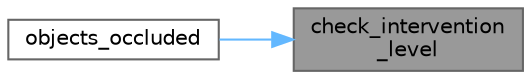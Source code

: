digraph "check_intervention_level"
{
 // LATEX_PDF_SIZE
  bgcolor="transparent";
  edge [fontname=Helvetica,fontsize=10,labelfontname=Helvetica,labelfontsize=10];
  node [fontname=Helvetica,fontsize=10,shape=box,height=0.2,width=0.4];
  rankdir="RL";
  Node1 [id="Node000001",label="check_intervention\l_level",height=0.2,width=0.4,color="gray40", fillcolor="grey60", style="filled", fontcolor="black",tooltip=" "];
  Node1 -> Node2 [id="edge1_Node000001_Node000002",dir="back",color="steelblue1",style="solid",tooltip=" "];
  Node2 [id="Node000002",label="objects_occluded",height=0.2,width=0.4,color="grey40", fillcolor="white", style="filled",URL="$a00150.html#af7dc8315b04b8b19f07ef5b7dab34782",tooltip=" "];
}
